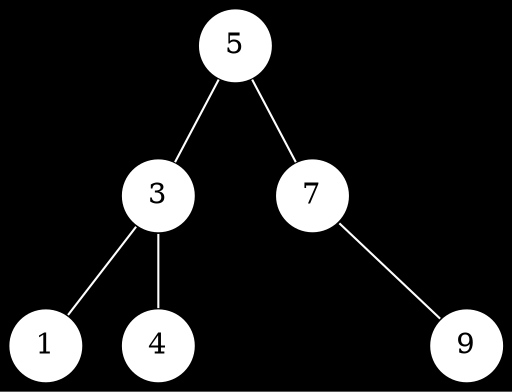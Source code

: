 graph g {
    bgcolor = black;
    5 -- 3 [color = white];
    5 -- 7 [color = white];
    3 -- 1 [color = white];
    3 -- 4 [color = white];
    7 -- NULL [style = "invis"];
    7 -- 9 [color = white];
    1 [shape = circle, style = filled, fillcolor = white];
    3 [shape = circle, style = filled, fillcolor = white];
    5 [shape = circle, style = filled, fillcolor = white];
    7 [shape = circle, style = filled, fillcolor = white];
    9 [shape = circle, style = filled, fillcolor = white];
    4 [shape = circle, style = filled, fillcolor = white];
    NULL [style = "invis"];
}

//dot lrl2.dot | gvpr -c -f binarytree.gvpr | neato -n -Tpng -o lrl2.png